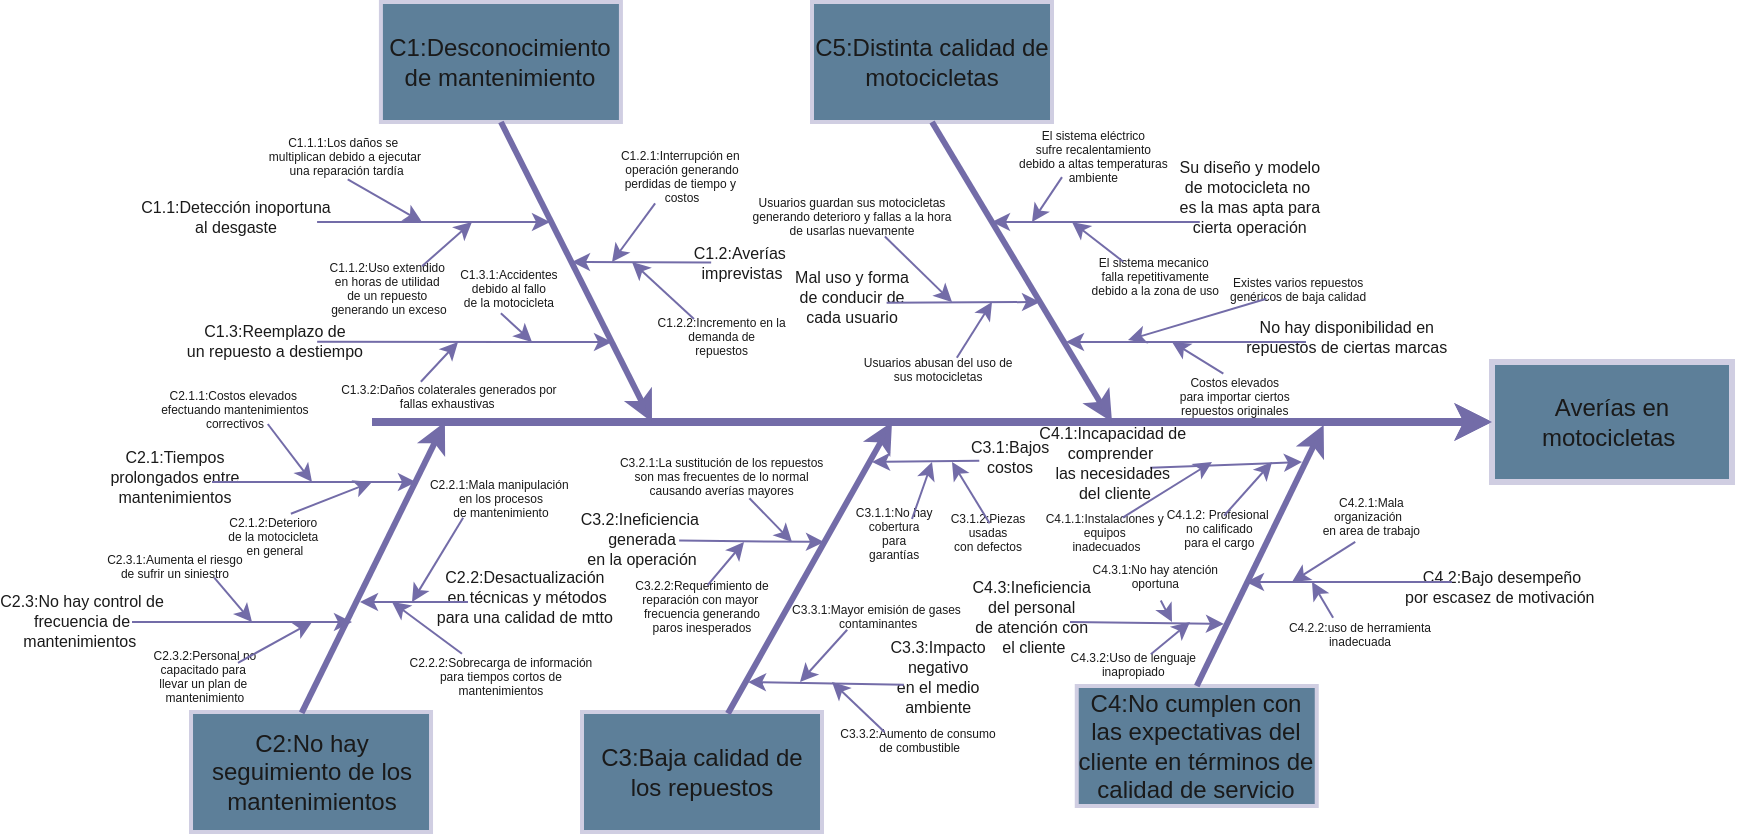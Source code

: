 <mxfile version="22.0.8" type="github" pages="2">
  <diagram name="Página-1" id="Km7TS0mzY9OoCIneV7e0">
    <mxGraphModel dx="819" dy="451" grid="1" gridSize="10" guides="1" tooltips="1" connect="1" arrows="1" fold="1" page="1" pageScale="1" pageWidth="1100" pageHeight="850" math="0" shadow="0">
      <root>
        <mxCell id="0" />
        <mxCell id="1" parent="0" />
        <mxCell id="U7ibFPoD31fuwft3YfZi-3" value="Averías en motocicletas " style="whiteSpace=wrap;strokeWidth=3;labelBackgroundColor=none;fillColor=#5D7F99;strokeColor=#D0CEE2;fontColor=#1A1A1A;" parent="1" vertex="1">
          <mxGeometry x="760" y="330" width="120" height="60" as="geometry" />
        </mxCell>
        <mxCell id="U7ibFPoD31fuwft3YfZi-4" value="" style="edgeStyle=none;strokeWidth=4;labelBackgroundColor=none;strokeColor=#736CA8;fontColor=default;" parent="1" target="U7ibFPoD31fuwft3YfZi-3" edge="1">
          <mxGeometry width="100" height="100" relative="1" as="geometry">
            <mxPoint x="200" y="360" as="sourcePoint" />
            <mxPoint x="320" y="310" as="targetPoint" />
          </mxGeometry>
        </mxCell>
        <mxCell id="U7ibFPoD31fuwft3YfZi-23" value="C2.1:Tiempos &#xa;prolongados entre&#xa;mantenimientos" style="text;spacingTop=-5;fontSize=8;align=center;verticalAlign=middle;points=[];labelBackgroundColor=none;fontColor=#1A1A1A;" parent="1" vertex="1">
          <mxGeometry x="86.458" y="380.0" width="30" height="20.0" as="geometry" />
        </mxCell>
        <mxCell id="U7ibFPoD31fuwft3YfZi-24" value="C2.3:No hay control de &#xa;frecuencia de &#xa;mantenimientos " style="text;spacingTop=-5;fontSize=8;align=center;verticalAlign=middle;points=[];labelBackgroundColor=none;fontColor=#1A1A1A;" parent="1" vertex="1">
          <mxGeometry x="40.008" y="452.0" width="30" height="20.0" as="geometry" />
        </mxCell>
        <mxCell id="U7ibFPoD31fuwft3YfZi-25" value="C1.1.2:Uso extendido &#xa;en horas de utilidad &#xa;de un repuesto &#xa;generando un exceso" style="text;spacingTop=-5;fontSize=6;align=center;verticalAlign=middle;points=[];labelBackgroundColor=none;fontColor=#1A1A1A;" parent="1" vertex="1">
          <mxGeometry x="193.438" y="285.98" width="30" height="20.0" as="geometry" />
        </mxCell>
        <mxCell id="U7ibFPoD31fuwft3YfZi-26" value="C1.3.1:Accidentes&#xa;debido al fallo &#xa;de la motocicleta" style="text;spacingTop=-5;fontSize=6;align=center;verticalAlign=middle;points=[];labelBackgroundColor=none;fontColor=#1A1A1A;" parent="1" vertex="1">
          <mxGeometry x="253.444" y="285.978" width="30" height="20.0" as="geometry" />
        </mxCell>
        <mxCell id="U7ibFPoD31fuwft3YfZi-27" value="C1.3.2:Daños colaterales generados por&#xa;fallas exhaustivas " style="text;spacingTop=-5;fontSize=6;align=center;verticalAlign=middle;points=[];labelBackgroundColor=none;fontColor=#1A1A1A;" parent="1" vertex="1">
          <mxGeometry x="223.444" y="339.998" width="30" height="20.0" as="geometry" />
        </mxCell>
        <mxCell id="U7ibFPoD31fuwft3YfZi-28" value="C2.1.1:Costos elevados &#xa;efectuando mantenimientos&#xa;correctivos" style="text;spacingTop=-5;fontSize=6;align=center;verticalAlign=middle;points=[];labelBackgroundColor=none;fontColor=#1A1A1A;" parent="1" vertex="1">
          <mxGeometry x="116.458" y="346.527" width="30" height="20.0" as="geometry" />
        </mxCell>
        <mxCell id="U7ibFPoD31fuwft3YfZi-29" value="C2.1.2:Deterioro &#xa;de la motocicleta &#xa;en general" style="text;spacingTop=-5;fontSize=6;align=center;verticalAlign=middle;points=[];labelBackgroundColor=none;fontColor=#1A1A1A;" parent="1" vertex="1">
          <mxGeometry x="136.458" y="409.867" width="30" height="20.0" as="geometry" />
        </mxCell>
        <mxCell id="U7ibFPoD31fuwft3YfZi-30" value="C2.3.2:Personal no &#xa;capacitado para &#xa;llevar un plan de &#xa;mantenimiento" style="text;spacingTop=-5;fontSize=6;align=center;verticalAlign=middle;points=[];labelBackgroundColor=none;fontColor=#1A1A1A;" parent="1" vertex="1">
          <mxGeometry x="101.464" y="480.002" width="30" height="20.0" as="geometry" />
        </mxCell>
        <mxCell id="U7ibFPoD31fuwft3YfZi-31" value="C2.3.1:Aumenta el riesgo&#xa;de sufrir un siniestro" style="text;spacingTop=-5;fontSize=6;align=center;verticalAlign=middle;points=[];labelBackgroundColor=none;fontColor=#1A1A1A;" parent="1" vertex="1">
          <mxGeometry x="86.454" y="425.002" width="30" height="20.0" as="geometry" />
        </mxCell>
        <mxCell id="U7ibFPoD31fuwft3YfZi-32" value="C2.2.2:Sobrecarga de información&#xa;para tiempos cortos de&#xa;mantenimientos" style="text;spacingTop=-5;fontSize=6;align=center;verticalAlign=middle;points=[];labelBackgroundColor=none;fontColor=#1A1A1A;" parent="1" vertex="1">
          <mxGeometry x="249.462" y="480.007" width="30" height="20.0" as="geometry" />
        </mxCell>
        <mxCell id="U7ibFPoD31fuwft3YfZi-33" value="C1.2:Averías &#xa;imprevistas" style="text;spacingTop=-5;fontSize=8;align=center;verticalAlign=middle;points=[];labelBackgroundColor=none;fontColor=#1A1A1A;" parent="1" vertex="1">
          <mxGeometry x="370.002" y="273.002" width="30" height="20.0" as="geometry" />
        </mxCell>
        <mxCell id="U7ibFPoD31fuwft3YfZi-34" value="C2.2:Desactualización&#xa; en técnicas y métodos&#xa;para una calidad de mtto" style="text;spacingTop=-5;fontSize=8;align=center;verticalAlign=middle;points=[];labelBackgroundColor=none;fontColor=#1A1A1A;" parent="1" vertex="1">
          <mxGeometry x="269.46" y="439.86" width="13.96" height="20" as="geometry" />
        </mxCell>
        <mxCell id="U7ibFPoD31fuwft3YfZi-58" value="Su diseño y modelo&#xa;de motocicleta no &#xa;es la mas apta para&#xa;cierta operación" style="text;spacingTop=-5;fontSize=8;align=center;verticalAlign=middle;points=[];labelBackgroundColor=none;fontColor=#1A1A1A;" parent="1" vertex="1">
          <mxGeometry x="623.89" y="240.0" width="30" height="20.0" as="geometry" />
        </mxCell>
        <mxCell id="U7ibFPoD31fuwft3YfZi-59" value="Mal uso y forma &#xa;de conducir de &#xa;cada usuario" style="text;spacingTop=-5;fontSize=8;align=center;verticalAlign=middle;points=[];labelBackgroundColor=none;fontColor=#1A1A1A;" parent="1" vertex="1">
          <mxGeometry x="425" y="290.0" width="30" height="20.0" as="geometry" />
        </mxCell>
        <mxCell id="U7ibFPoD31fuwft3YfZi-60" value="C3.2:Ineficiencia &#xa;generada&#xa;en la operación" style="text;spacingTop=-5;fontSize=8;align=center;verticalAlign=middle;points=[];labelBackgroundColor=none;fontColor=#1A1A1A;" parent="1" vertex="1">
          <mxGeometry x="320.0" y="411.0" width="30" height="20.0" as="geometry" />
        </mxCell>
        <mxCell id="U7ibFPoD31fuwft3YfZi-61" value="El sistema eléctrico&#xa;sufre recalentamiento&#xa;debido a altas temperaturas&#xa;ambiente" style="text;spacingTop=-5;fontSize=6;align=center;verticalAlign=middle;points=[];labelBackgroundColor=none;fontColor=#1A1A1A;" parent="1" vertex="1">
          <mxGeometry x="544.68" y="220" width="31.98" height="20" as="geometry" />
        </mxCell>
        <mxCell id="U7ibFPoD31fuwft3YfZi-62" value="El sistema mecanico &#xa;falla repetitivamente&#xa;debido a la zona de uso" style="text;spacingTop=-5;fontSize=6;align=center;verticalAlign=middle;points=[];labelBackgroundColor=none;fontColor=#1A1A1A;" parent="1" vertex="1">
          <mxGeometry x="576.66" y="280.0" width="30" height="20.0" as="geometry" />
        </mxCell>
        <mxCell id="U7ibFPoD31fuwft3YfZi-63" value="Usuarios abusan del uso de &#xa;sus motocicletas" style="text;spacingTop=-5;fontSize=6;align=center;verticalAlign=middle;points=[];labelBackgroundColor=none;fontColor=#1A1A1A;" parent="1" vertex="1">
          <mxGeometry x="468.066" y="326.528" width="30" height="20.0" as="geometry" />
        </mxCell>
        <mxCell id="U7ibFPoD31fuwft3YfZi-64" value="C3.2.2:Requerimiento de &#xa;reparación con mayor &#xa;frecuencia generando &#xa;paros inesperados" style="text;spacingTop=-5;fontSize=6;align=center;verticalAlign=middle;points=[];labelBackgroundColor=none;fontColor=#1A1A1A;" parent="1" vertex="1">
          <mxGeometry x="349.996" y="445.002" width="30" height="20.0" as="geometry" />
        </mxCell>
        <mxCell id="U7ibFPoD31fuwft3YfZi-65" value="C3.2.1:La sustitución de los repuestos &#xa;son mas frecuentes de lo normal &#xa;causando averías mayores" style="text;spacingTop=-5;fontSize=6;align=center;verticalAlign=middle;points=[];labelBackgroundColor=none;fontColor=#1A1A1A;" parent="1" vertex="1">
          <mxGeometry x="359.826" y="380.002" width="30" height="20.0" as="geometry" />
        </mxCell>
        <mxCell id="U7ibFPoD31fuwft3YfZi-66" value="Costos elevados&#xa;para importar ciertos&#xa;repuestos originales" style="text;spacingTop=-5;fontSize=6;align=center;verticalAlign=middle;points=[];labelBackgroundColor=none;fontColor=#1A1A1A;" parent="1" vertex="1">
          <mxGeometry x="616.368" y="339.999" width="30" height="20.0" as="geometry" />
        </mxCell>
        <mxCell id="U7ibFPoD31fuwft3YfZi-67" value="Existes varios repuestos&#xa;genéricos de baja calidad" style="text;spacingTop=-5;fontSize=6;align=center;verticalAlign=middle;points=[];labelBackgroundColor=none;fontColor=#1A1A1A;" parent="1" vertex="1">
          <mxGeometry x="646.37" y="287.09" width="33.37" height="18.89" as="geometry" />
        </mxCell>
        <mxCell id="U7ibFPoD31fuwft3YfZi-68" value="C3.1.1:No hay &#xa;cobertura&#xa;para&#xa;garantías" style="text;spacingTop=-5;fontSize=6;align=center;verticalAlign=middle;points=[];labelBackgroundColor=none;fontColor=#1A1A1A;" parent="1" vertex="1">
          <mxGeometry x="446.063" y="408.413" width="30" height="20.0" as="geometry" />
        </mxCell>
        <mxCell id="U7ibFPoD31fuwft3YfZi-69" value="C3.3.1:Mayor emisión de gases &#xa;contaminantes" style="text;spacingTop=-5;fontSize=6;align=center;verticalAlign=middle;points=[];labelBackgroundColor=none;fontColor=#1A1A1A;" parent="1" vertex="1">
          <mxGeometry x="438.063" y="449.997" width="30" height="20.0" as="geometry" />
        </mxCell>
        <mxCell id="U7ibFPoD31fuwft3YfZi-70" value="C3.3.2:Aumento de consumo&#xa; de combustible" style="text;spacingTop=-5;fontSize=6;align=center;verticalAlign=middle;points=[];labelBackgroundColor=none;fontColor=#1A1A1A;" parent="1" vertex="1">
          <mxGeometry x="457.983" y="511.997" width="30" height="20.0" as="geometry" />
        </mxCell>
        <mxCell id="U7ibFPoD31fuwft3YfZi-71" value="No hay disponibilidad en&#xa;repuestos de ciertas marcas" style="text;spacingTop=-5;fontSize=8;align=center;verticalAlign=middle;points=[];labelBackgroundColor=none;fontColor=#1A1A1A;" parent="1" vertex="1">
          <mxGeometry x="672.373" y="310.002" width="30" height="20.0" as="geometry" />
        </mxCell>
        <mxCell id="U7ibFPoD31fuwft3YfZi-72" value="C3.3:Impacto &#xa;negativo&#xa;en el medio &#xa;ambiente" style="text;spacingTop=-5;fontSize=8;align=center;verticalAlign=middle;points=[];labelBackgroundColor=none;fontColor=#1A1A1A;" parent="1" vertex="1">
          <mxGeometry x="468.063" y="480.002" width="30" height="20.0" as="geometry" />
        </mxCell>
        <mxCell id="U7ibFPoD31fuwft3YfZi-73" value="C3.1:Bajos &#xa;costos" style="text;spacingTop=-5;fontSize=8;align=center;verticalAlign=middle;points=[];labelBackgroundColor=none;fontColor=#1A1A1A;" parent="1" vertex="1">
          <mxGeometry x="504.003" y="369.862" width="30" height="20.0" as="geometry" />
        </mxCell>
        <mxCell id="U7ibFPoD31fuwft3YfZi-82" value="C4.3:Ineficiencia &#xa;del personal &#xa;de atención con&#xa; el cliente" style="text;spacingTop=-5;fontSize=8;align=center;verticalAlign=middle;points=[];labelBackgroundColor=none;fontColor=#1A1A1A;" parent="1" vertex="1">
          <mxGeometry x="514.833" y="449.998" width="30" height="20.0" as="geometry" />
        </mxCell>
        <mxCell id="U7ibFPoD31fuwft3YfZi-83" value="C4.1.1:Instalaciones y &#xa;equipos&#xa; inadecuados" style="text;spacingTop=-5;fontSize=6;align=center;verticalAlign=middle;points=[];labelBackgroundColor=none;fontColor=#1A1A1A;" parent="1" vertex="1">
          <mxGeometry x="551.373" y="408.004" width="30" height="20.0" as="geometry" />
        </mxCell>
        <mxCell id="U7ibFPoD31fuwft3YfZi-84" value="C4.1.2: Profesional &#xa;no calificado&#xa;para el cargo" style="text;spacingTop=-5;fontSize=6;align=center;verticalAlign=middle;points=[];labelBackgroundColor=none;fontColor=#1A1A1A;" parent="1" vertex="1">
          <mxGeometry x="608.663" y="405.954" width="30" height="20.0" as="geometry" />
        </mxCell>
        <mxCell id="U7ibFPoD31fuwft3YfZi-85" value="C4.3.2:Uso de lenguaje &#xa;inapropiado" style="text;spacingTop=-5;fontSize=6;align=center;verticalAlign=middle;points=[];labelBackgroundColor=none;fontColor=#1A1A1A;" parent="1" vertex="1">
          <mxGeometry x="565.659" y="474.0" width="30" height="20.0" as="geometry" />
        </mxCell>
        <mxCell id="U7ibFPoD31fuwft3YfZi-86" value="C4.2.2:uso de herramienta &#xa;inadecuada" style="text;spacingTop=-5;fontSize=6;align=center;verticalAlign=middle;points=[];labelBackgroundColor=none;fontColor=#1A1A1A;" parent="1" vertex="1">
          <mxGeometry x="678.997" y="458.861" width="30" height="20.0" as="geometry" />
        </mxCell>
        <mxCell id="U7ibFPoD31fuwft3YfZi-87" value="C4.2.1:Mala &#xa;organización  &#xa;en area de trabajo" style="text;spacingTop=-5;fontSize=6;align=center;verticalAlign=middle;points=[];labelBackgroundColor=none;fontColor=#1A1A1A;" parent="1" vertex="1">
          <mxGeometry x="684.667" y="400.001" width="30" height="20.0" as="geometry" />
        </mxCell>
        <mxCell id="U7ibFPoD31fuwft3YfZi-88" value="C1:Desconocimiento de mantenimiento" style="whiteSpace=wrap;strokeWidth=2;labelBackgroundColor=none;fillColor=#5D7F99;strokeColor=#D0CEE2;fontColor=#1A1A1A;" parent="1" vertex="1">
          <mxGeometry x="204.458" y="150" width="120" height="60" as="geometry" />
        </mxCell>
        <mxCell id="U7ibFPoD31fuwft3YfZi-89" value="C2:No hay seguimiento de los mantenimientos" style="whiteSpace=wrap;strokeWidth=2;labelBackgroundColor=none;fillColor=#5D7F99;strokeColor=#D0CEE2;fontColor=#1A1A1A;" parent="1" vertex="1">
          <mxGeometry x="109.508" y="505" width="120" height="60" as="geometry" />
        </mxCell>
        <mxCell id="U7ibFPoD31fuwft3YfZi-90" value="Averías en motocicletas " style="whiteSpace=wrap;strokeWidth=3;labelBackgroundColor=none;fillColor=#5D7F99;strokeColor=#D0CEE2;fontColor=#1A1A1A;" parent="1" vertex="1">
          <mxGeometry x="760" y="330" width="120" height="60" as="geometry" />
        </mxCell>
        <mxCell id="U7ibFPoD31fuwft3YfZi-91" value="" style="edgeStyle=none;strokeWidth=4;labelBackgroundColor=none;strokeColor=#736CA8;fontColor=default;" parent="1" target="U7ibFPoD31fuwft3YfZi-90" edge="1">
          <mxGeometry width="100" height="100" relative="1" as="geometry">
            <mxPoint x="200" y="360" as="sourcePoint" />
            <mxPoint x="320" y="310" as="targetPoint" />
          </mxGeometry>
        </mxCell>
        <mxCell id="U7ibFPoD31fuwft3YfZi-92" value="" style="edgeStyle=none;exitX=0.5;exitY=1;strokeWidth=3;labelBackgroundColor=none;strokeColor=#736CA8;fontColor=default;" parent="1" source="U7ibFPoD31fuwft3YfZi-88" edge="1">
          <mxGeometry width="100" height="100" relative="1" as="geometry">
            <mxPoint x="176.458" y="270" as="sourcePoint" />
            <mxPoint x="340" y="360" as="targetPoint" />
          </mxGeometry>
        </mxCell>
        <mxCell id="U7ibFPoD31fuwft3YfZi-93" value="" style="edgeStyle=none;exitX=0.461;exitY=0.007;strokeWidth=3;labelBackgroundColor=none;strokeColor=#736CA8;fontColor=default;exitDx=0;exitDy=0;exitPerimeter=0;" parent="1" edge="1" source="U7ibFPoD31fuwft3YfZi-89">
          <mxGeometry width="100" height="100" relative="1" as="geometry">
            <mxPoint x="176.458" y="480" as="sourcePoint" />
            <mxPoint x="236.458" y="360" as="targetPoint" />
          </mxGeometry>
        </mxCell>
        <mxCell id="U7ibFPoD31fuwft3YfZi-111" value="C1.1:Detección inoportuna&#xa; al desgaste " style="text;spacingTop=-5;fontSize=8;align=center;verticalAlign=middle;points=[];labelBackgroundColor=none;fontColor=#1A1A1A;" parent="1" vertex="1">
          <mxGeometry x="79.51" y="250.0" width="105" height="20" as="geometry" />
        </mxCell>
        <mxCell id="U7ibFPoD31fuwft3YfZi-112" value="C1.1.1:Los daños se &#xa;multiplican debido a ejecutar&#xa; una reparación tardía" style="text;spacingTop=-5;fontSize=6;align=center;verticalAlign=middle;points=[];labelBackgroundColor=none;fontColor=#1A1A1A;" parent="1" vertex="1">
          <mxGeometry x="171.458" y="220.0" width="30" height="20.0" as="geometry" />
        </mxCell>
        <mxCell id="U7ibFPoD31fuwft3YfZi-113" value="C5:Distinta calidad de motocicletas" style="whiteSpace=wrap;strokeWidth=2;labelBackgroundColor=none;fillColor=#5D7F99;strokeColor=#D0CEE2;fontColor=#1A1A1A;" parent="1" vertex="1">
          <mxGeometry x="420" y="150.0" width="120" height="60" as="geometry" />
        </mxCell>
        <mxCell id="U7ibFPoD31fuwft3YfZi-114" value="C3:Baja calidad de los repuestos" style="whiteSpace=wrap;strokeWidth=2;labelBackgroundColor=none;fillColor=#5D7F99;strokeColor=#D0CEE2;fontColor=#1A1A1A;" parent="1" vertex="1">
          <mxGeometry x="305" y="505" width="120" height="60" as="geometry" />
        </mxCell>
        <mxCell id="U7ibFPoD31fuwft3YfZi-115" value="" style="edgeStyle=none;exitX=0.5;exitY=1;strokeWidth=3;labelBackgroundColor=none;strokeColor=#736CA8;fontColor=default;" parent="1" source="U7ibFPoD31fuwft3YfZi-113" edge="1">
          <mxGeometry width="100" height="100" relative="1" as="geometry">
            <mxPoint x="400" y="270.0" as="sourcePoint" />
            <mxPoint x="570" y="360" as="targetPoint" />
          </mxGeometry>
        </mxCell>
        <mxCell id="U7ibFPoD31fuwft3YfZi-116" value="" style="edgeStyle=none;exitX=0.608;exitY=0.012;strokeWidth=3;labelBackgroundColor=none;strokeColor=#736CA8;fontColor=default;exitDx=0;exitDy=0;exitPerimeter=0;" parent="1" edge="1" source="U7ibFPoD31fuwft3YfZi-114">
          <mxGeometry width="100" height="100" relative="1" as="geometry">
            <mxPoint x="400.0" y="480.0" as="sourcePoint" />
            <mxPoint x="460" y="360.0" as="targetPoint" />
          </mxGeometry>
        </mxCell>
        <mxCell id="U7ibFPoD31fuwft3YfZi-130" value="" style="edgeStyle=none;endArrow=none;labelBackgroundColor=none;strokeColor=#736CA8;fontColor=default;" parent="1" edge="1">
          <mxGeometry width="100" height="100" relative="1" as="geometry">
            <mxPoint x="459.583" y="400.048" as="sourcePoint" />
            <mxPoint x="460" y="400.0" as="targetPoint" />
          </mxGeometry>
        </mxCell>
        <mxCell id="U7ibFPoD31fuwft3YfZi-134" value="Usuarios guardan sus motocicletas&#xa;generando deterioro y fallas a la hora&#xa; de usarlas nuevamente " style="text;spacingTop=-5;fontSize=6;align=center;verticalAlign=middle;points=[];labelBackgroundColor=none;fontColor=#1A1A1A;" parent="1" vertex="1">
          <mxGeometry x="424.996" y="249.998" width="30" height="20.0" as="geometry" />
        </mxCell>
        <mxCell id="U7ibFPoD31fuwft3YfZi-135" value="C3.1.2:Piezas &#xa;usadas&#xa;con defectos" style="text;spacingTop=-5;fontSize=6;align=center;verticalAlign=middle;points=[];labelBackgroundColor=none;fontColor=#1A1A1A;" parent="1" vertex="1">
          <mxGeometry x="493" y="408" width="30" height="20.01" as="geometry" />
        </mxCell>
        <mxCell id="U7ibFPoD31fuwft3YfZi-136" value="C4:No cumplen con las expectativas del cliente en términos de calidad de servicio" style="whiteSpace=wrap;strokeWidth=2;labelBackgroundColor=none;fillColor=#5D7F99;strokeColor=#D0CEE2;fontColor=#1A1A1A;" parent="1" vertex="1">
          <mxGeometry x="552.373" y="491.998" width="120" height="60" as="geometry" />
        </mxCell>
        <mxCell id="U7ibFPoD31fuwft3YfZi-137" value="" style="edgeStyle=none;exitX=0.5;exitY=0;strokeWidth=3;labelBackgroundColor=none;strokeColor=#736CA8;fontColor=default;exitDx=0;exitDy=0;" parent="1" edge="1" source="U7ibFPoD31fuwft3YfZi-136">
          <mxGeometry width="100" height="100" relative="1" as="geometry">
            <mxPoint x="615.833" y="481.528" as="sourcePoint" />
            <mxPoint x="675.833" y="361.528" as="targetPoint" />
          </mxGeometry>
        </mxCell>
        <mxCell id="U7ibFPoD31fuwft3YfZi-142" value="C1.3:Reemplazo de &#xa;un repuesto a destiempo" style="text;spacingTop=-5;fontSize=8;align=center;verticalAlign=middle;points=[];labelBackgroundColor=none;fontColor=#1A1A1A;" parent="1" vertex="1">
          <mxGeometry x="131.46" y="312" width="40" height="20" as="geometry" />
        </mxCell>
        <mxCell id="U7ibFPoD31fuwft3YfZi-144" value="C4.3.1:No hay atención &#xa;oportuna" style="text;spacingTop=-5;fontSize=6;align=center;verticalAlign=middle;points=[];labelBackgroundColor=none;fontColor=#1A1A1A;" parent="1" vertex="1">
          <mxGeometry x="576.659" y="429.86" width="30" height="20.0" as="geometry" />
        </mxCell>
        <mxCell id="U7ibFPoD31fuwft3YfZi-145" value="C4.2:Bajo desempeño&#xa;por escasez de motivación &#xa;" style="text;spacingTop=-5;fontSize=8;align=center;verticalAlign=middle;points=[];labelBackgroundColor=none;fontColor=#1A1A1A;" parent="1" vertex="1">
          <mxGeometry x="750" y="439.86" width="30" height="20.14" as="geometry" />
        </mxCell>
        <mxCell id="U7ibFPoD31fuwft3YfZi-149" value="C2.2.1:Mala manipulación &#xa;en los procesos&#xa;de mantenimiento" style="text;spacingTop=-5;fontSize=6;align=center;verticalAlign=middle;points=[];labelBackgroundColor=none;fontColor=#1A1A1A;" parent="1" vertex="1">
          <mxGeometry x="249.462" y="390.997" width="30" height="20.0" as="geometry" />
        </mxCell>
        <mxCell id="U7ibFPoD31fuwft3YfZi-152" value="C1.2.1:Interrupción en &#xa;operación generando &#xa;perdidas de tiempo y &#xa;costos" style="text;spacingTop=-5;fontSize=6;align=center;verticalAlign=middle;points=[];labelBackgroundColor=none;fontColor=#1A1A1A;" parent="1" vertex="1">
          <mxGeometry x="339.998" y="230" width="30" height="20.0" as="geometry" />
        </mxCell>
        <mxCell id="U7ibFPoD31fuwft3YfZi-153" value="C1.2.2:Incremento en la&#xa;demanda de&#xa;repuestos" style="text;spacingTop=-5;fontSize=6;align=center;verticalAlign=middle;points=[];labelBackgroundColor=none;fontColor=#1A1A1A;" parent="1" vertex="1">
          <mxGeometry x="359.828" y="310" width="30" height="20.0" as="geometry" />
        </mxCell>
        <mxCell id="InhwRtr-Dw7gMui_zqvM-3" value="" style="endArrow=classic;html=1;rounded=0;exitX=1.139;exitY=0.5;exitDx=0;exitDy=0;exitPerimeter=0;labelBackgroundColor=none;strokeColor=#736CA8;fontColor=default;" parent="1" source="U7ibFPoD31fuwft3YfZi-82" edge="1">
          <mxGeometry width="50" height="50" relative="1" as="geometry">
            <mxPoint x="570" y="460" as="sourcePoint" />
            <mxPoint x="626" y="461" as="targetPoint" />
          </mxGeometry>
        </mxCell>
        <mxCell id="InhwRtr-Dw7gMui_zqvM-4" value="" style="endArrow=classic;html=1;rounded=0;exitX=0.591;exitY=0.971;exitDx=0;exitDy=0;exitPerimeter=0;labelBackgroundColor=none;strokeColor=#736CA8;fontColor=default;" parent="1" source="U7ibFPoD31fuwft3YfZi-144" edge="1">
          <mxGeometry width="50" height="50" relative="1" as="geometry">
            <mxPoint x="610" y="480" as="sourcePoint" />
            <mxPoint x="600" y="460" as="targetPoint" />
          </mxGeometry>
        </mxCell>
        <mxCell id="InhwRtr-Dw7gMui_zqvM-5" value="" style="endArrow=classic;html=1;rounded=0;exitX=0.792;exitY=0.107;exitDx=0;exitDy=0;exitPerimeter=0;labelBackgroundColor=none;strokeColor=#736CA8;fontColor=default;" parent="1" source="U7ibFPoD31fuwft3YfZi-85" edge="1">
          <mxGeometry width="50" height="50" relative="1" as="geometry">
            <mxPoint x="610" y="480" as="sourcePoint" />
            <mxPoint x="609" y="460" as="targetPoint" />
          </mxGeometry>
        </mxCell>
        <mxCell id="InhwRtr-Dw7gMui_zqvM-11" value="" style="endArrow=classic;html=1;rounded=0;exitX=-0.333;exitY=0.007;exitDx=0;exitDy=0;exitPerimeter=0;labelBackgroundColor=none;strokeColor=#736CA8;fontColor=default;" parent="1" source="U7ibFPoD31fuwft3YfZi-145" edge="1">
          <mxGeometry width="50" height="50" relative="1" as="geometry">
            <mxPoint x="730" y="440" as="sourcePoint" />
            <mxPoint x="637" y="440" as="targetPoint" />
          </mxGeometry>
        </mxCell>
        <mxCell id="InhwRtr-Dw7gMui_zqvM-12" value="" style="endArrow=classic;html=1;rounded=0;exitX=0.052;exitY=-0.05;exitDx=0;exitDy=0;exitPerimeter=0;labelBackgroundColor=none;strokeColor=#736CA8;fontColor=default;" parent="1" source="U7ibFPoD31fuwft3YfZi-86" edge="1">
          <mxGeometry width="50" height="50" relative="1" as="geometry">
            <mxPoint x="650" y="490" as="sourcePoint" />
            <mxPoint x="670" y="440" as="targetPoint" />
          </mxGeometry>
        </mxCell>
        <mxCell id="InhwRtr-Dw7gMui_zqvM-13" value="" style="endArrow=classic;html=1;rounded=0;exitX=0.232;exitY=0.995;exitDx=0;exitDy=0;exitPerimeter=0;labelBackgroundColor=none;strokeColor=#736CA8;fontColor=default;" parent="1" source="U7ibFPoD31fuwft3YfZi-87" edge="1">
          <mxGeometry width="50" height="50" relative="1" as="geometry">
            <mxPoint x="610" y="480" as="sourcePoint" />
            <mxPoint x="660" y="440" as="targetPoint" />
          </mxGeometry>
        </mxCell>
        <mxCell id="InhwRtr-Dw7gMui_zqvM-14" value="" style="endArrow=classic;html=1;rounded=0;exitX=0.58;exitY=0.043;exitDx=0;exitDy=0;exitPerimeter=0;labelBackgroundColor=none;strokeColor=#736CA8;fontColor=default;" parent="1" source="U7ibFPoD31fuwft3YfZi-84" edge="1">
          <mxGeometry width="50" height="50" relative="1" as="geometry">
            <mxPoint x="600" y="430" as="sourcePoint" />
            <mxPoint x="650" y="380" as="targetPoint" />
          </mxGeometry>
        </mxCell>
        <mxCell id="InhwRtr-Dw7gMui_zqvM-15" value="" style="endArrow=classic;html=1;rounded=0;exitX=0.8;exitY=-0.012;exitDx=0;exitDy=0;exitPerimeter=0;labelBackgroundColor=none;strokeColor=#736CA8;fontColor=default;" parent="1" source="U7ibFPoD31fuwft3YfZi-83" edge="1">
          <mxGeometry width="50" height="50" relative="1" as="geometry">
            <mxPoint x="600" y="400" as="sourcePoint" />
            <mxPoint x="620" y="380" as="targetPoint" />
          </mxGeometry>
        </mxCell>
        <mxCell id="InhwRtr-Dw7gMui_zqvM-16" value="" style="endArrow=classic;html=1;rounded=0;exitX=1.123;exitY=0.496;exitDx=0;exitDy=0;exitPerimeter=0;labelBackgroundColor=none;strokeColor=#736CA8;fontColor=default;" parent="1" source="z0-d3LL3kuyv32Uw-McS-4" edge="1">
          <mxGeometry width="50" height="50" relative="1" as="geometry">
            <mxPoint x="590" y="380" as="sourcePoint" />
            <mxPoint x="665" y="380" as="targetPoint" />
          </mxGeometry>
        </mxCell>
        <mxCell id="z0-d3LL3kuyv32Uw-McS-1" value="" style="endArrow=classic;html=1;rounded=0;exitX=1.119;exitY=0.414;exitDx=0;exitDy=0;exitPerimeter=0;labelBackgroundColor=none;strokeColor=#736CA8;fontColor=default;" parent="1" source="U7ibFPoD31fuwft3YfZi-60" edge="1">
          <mxGeometry width="50" height="50" relative="1" as="geometry">
            <mxPoint x="346" y="420" as="sourcePoint" />
            <mxPoint x="426" y="420" as="targetPoint" />
          </mxGeometry>
        </mxCell>
        <mxCell id="z0-d3LL3kuyv32Uw-McS-2" value="" style="endArrow=classic;html=1;rounded=0;exitX=0.963;exitY=0.905;exitDx=0;exitDy=0;exitPerimeter=0;labelBackgroundColor=none;strokeColor=#736CA8;fontColor=default;" parent="1" source="U7ibFPoD31fuwft3YfZi-65" edge="1">
          <mxGeometry width="50" height="50" relative="1" as="geometry">
            <mxPoint x="410" y="410" as="sourcePoint" />
            <mxPoint x="410" y="420" as="targetPoint" />
          </mxGeometry>
        </mxCell>
        <mxCell id="z0-d3LL3kuyv32Uw-McS-3" value="" style="endArrow=classic;html=1;rounded=0;exitX=0.595;exitY=-0.172;exitDx=0;exitDy=0;exitPerimeter=0;labelBackgroundColor=none;strokeColor=#736CA8;fontColor=default;" parent="1" source="U7ibFPoD31fuwft3YfZi-64" edge="1">
          <mxGeometry width="50" height="50" relative="1" as="geometry">
            <mxPoint x="366.986" y="441.482" as="sourcePoint" />
            <mxPoint x="386" y="420" as="targetPoint" />
          </mxGeometry>
        </mxCell>
        <mxCell id="z0-d3LL3kuyv32Uw-McS-4" value="C4.1:Incapacidad de &#xa;comprender &#xa;las necesidades&#xa; del cliente" style="text;spacingTop=-5;fontSize=8;align=center;verticalAlign=middle;points=[];labelBackgroundColor=none;fontColor=#1A1A1A;" parent="1" vertex="1">
          <mxGeometry x="555.373" y="373.004" width="30" height="20.0" as="geometry" />
        </mxCell>
        <mxCell id="z0-d3LL3kuyv32Uw-McS-5" value="" style="endArrow=classic;html=1;rounded=0;exitX=-0.005;exitY=0.571;exitDx=0;exitDy=0;exitPerimeter=0;labelBackgroundColor=none;strokeColor=#736CA8;fontColor=default;" parent="1" edge="1">
          <mxGeometry width="50" height="50" relative="1" as="geometry">
            <mxPoint x="465.913" y="491.422" as="sourcePoint" />
            <mxPoint x="388" y="490" as="targetPoint" />
          </mxGeometry>
        </mxCell>
        <mxCell id="z0-d3LL3kuyv32Uw-McS-6" value="" style="endArrow=classic;html=1;rounded=0;exitX=-0.057;exitY=0.15;exitDx=0;exitDy=0;exitPerimeter=0;labelBackgroundColor=none;strokeColor=#736CA8;fontColor=default;" parent="1" source="U7ibFPoD31fuwft3YfZi-70" edge="1">
          <mxGeometry width="50" height="50" relative="1" as="geometry">
            <mxPoint x="467.523" y="527.997" as="sourcePoint" />
            <mxPoint x="430" y="490" as="targetPoint" />
          </mxGeometry>
        </mxCell>
        <mxCell id="z0-d3LL3kuyv32Uw-McS-7" value="" style="endArrow=classic;html=1;rounded=0;exitX=-0.016;exitY=0.693;exitDx=0;exitDy=0;exitPerimeter=0;labelBackgroundColor=none;strokeColor=#736CA8;fontColor=default;" parent="1" source="U7ibFPoD31fuwft3YfZi-69" edge="1">
          <mxGeometry width="50" height="50" relative="1" as="geometry">
            <mxPoint x="434.013" y="463.997" as="sourcePoint" />
            <mxPoint x="414" y="490" as="targetPoint" />
          </mxGeometry>
        </mxCell>
        <mxCell id="z0-d3LL3kuyv32Uw-McS-8" value="" style="endArrow=classic;html=1;rounded=0;exitX=-0.012;exitY=0.475;exitDx=0;exitDy=0;exitPerimeter=0;labelBackgroundColor=none;strokeColor=#736CA8;fontColor=default;" parent="1" source="U7ibFPoD31fuwft3YfZi-73" edge="1">
          <mxGeometry width="50" height="50" relative="1" as="geometry">
            <mxPoint x="400" y="430" as="sourcePoint" />
            <mxPoint x="450" y="380" as="targetPoint" />
          </mxGeometry>
        </mxCell>
        <mxCell id="z0-d3LL3kuyv32Uw-McS-9" value="" style="endArrow=classic;html=1;rounded=0;exitX=0.798;exitY=0.004;exitDx=0;exitDy=0;exitPerimeter=0;labelBackgroundColor=none;strokeColor=#736CA8;fontColor=default;" parent="1" source="U7ibFPoD31fuwft3YfZi-68" edge="1">
          <mxGeometry width="50" height="50" relative="1" as="geometry">
            <mxPoint x="430" y="430" as="sourcePoint" />
            <mxPoint x="480" y="380" as="targetPoint" />
          </mxGeometry>
        </mxCell>
        <mxCell id="z0-d3LL3kuyv32Uw-McS-10" value="" style="endArrow=classic;html=1;rounded=0;exitX=0.527;exitY=0.132;exitDx=0;exitDy=0;exitPerimeter=0;labelBackgroundColor=none;strokeColor=#736CA8;fontColor=default;" parent="1" source="U7ibFPoD31fuwft3YfZi-135" edge="1">
          <mxGeometry width="50" height="50" relative="1" as="geometry">
            <mxPoint x="450" y="430" as="sourcePoint" />
            <mxPoint x="490" y="380" as="targetPoint" />
          </mxGeometry>
        </mxCell>
        <mxCell id="LKPUPwpMn5XzVCk3hOMj-2" value="" style="endArrow=classic;html=1;rounded=0;exitX=-0.333;exitY=1;exitDx=0;exitDy=0;exitPerimeter=0;labelBackgroundColor=none;strokeColor=#736CA8;fontColor=default;" edge="1" parent="1" source="U7ibFPoD31fuwft3YfZi-58">
          <mxGeometry width="50" height="50" relative="1" as="geometry">
            <mxPoint x="430" y="360" as="sourcePoint" />
            <mxPoint x="510" y="260" as="targetPoint" />
          </mxGeometry>
        </mxCell>
        <mxCell id="LKPUPwpMn5XzVCk3hOMj-3" value="" style="endArrow=classic;html=1;rounded=0;exitX=-0.033;exitY=-0.007;exitDx=0;exitDy=0;exitPerimeter=0;labelBackgroundColor=none;strokeColor=#736CA8;fontColor=default;" edge="1" parent="1" source="U7ibFPoD31fuwft3YfZi-62">
          <mxGeometry width="50" height="50" relative="1" as="geometry">
            <mxPoint x="430" y="360" as="sourcePoint" />
            <mxPoint x="550" y="260" as="targetPoint" />
          </mxGeometry>
        </mxCell>
        <mxCell id="LKPUPwpMn5XzVCk3hOMj-4" value="" style="endArrow=classic;html=1;rounded=0;exitX=0.01;exitY=0.879;exitDx=0;exitDy=0;exitPerimeter=0;labelBackgroundColor=none;strokeColor=#736CA8;fontColor=default;" edge="1" parent="1" source="U7ibFPoD31fuwft3YfZi-61">
          <mxGeometry width="50" height="50" relative="1" as="geometry">
            <mxPoint x="430" y="360" as="sourcePoint" />
            <mxPoint x="530" y="260" as="targetPoint" />
          </mxGeometry>
        </mxCell>
        <mxCell id="LKPUPwpMn5XzVCk3hOMj-5" value="" style="endArrow=classic;html=1;rounded=0;exitX=-0.079;exitY=0.5;exitDx=0;exitDy=0;exitPerimeter=0;labelBackgroundColor=none;strokeColor=#736CA8;fontColor=default;" edge="1" parent="1">
          <mxGeometry width="50" height="50" relative="1" as="geometry">
            <mxPoint x="667.003" y="320.002" as="sourcePoint" />
            <mxPoint x="547" y="320" as="targetPoint" />
          </mxGeometry>
        </mxCell>
        <mxCell id="LKPUPwpMn5XzVCk3hOMj-6" value="" style="endArrow=classic;html=1;rounded=0;exitX=0.31;exitY=-0.207;exitDx=0;exitDy=0;exitPerimeter=0;labelBackgroundColor=none;strokeColor=#736CA8;fontColor=default;" edge="1" parent="1" source="U7ibFPoD31fuwft3YfZi-66">
          <mxGeometry width="50" height="50" relative="1" as="geometry">
            <mxPoint x="620" y="330" as="sourcePoint" />
            <mxPoint x="600" y="320" as="targetPoint" />
          </mxGeometry>
        </mxCell>
        <mxCell id="LKPUPwpMn5XzVCk3hOMj-7" value="" style="endArrow=classic;html=1;rounded=0;exitX=0.025;exitY=0.597;exitDx=0;exitDy=0;exitPerimeter=0;labelBackgroundColor=none;strokeColor=#736CA8;fontColor=default;" edge="1" parent="1" source="U7ibFPoD31fuwft3YfZi-67">
          <mxGeometry width="50" height="50" relative="1" as="geometry">
            <mxPoint x="659.854" y="298.866" as="sourcePoint" />
            <mxPoint x="578" y="319" as="targetPoint" />
          </mxGeometry>
        </mxCell>
        <mxCell id="LKPUPwpMn5XzVCk3hOMj-8" value="" style="endArrow=classic;html=1;rounded=0;exitX=1.077;exitY=0.521;exitDx=0;exitDy=0;exitPerimeter=0;labelBackgroundColor=none;strokeColor=#736CA8;fontColor=default;" edge="1" parent="1" source="U7ibFPoD31fuwft3YfZi-59">
          <mxGeometry width="50" height="50" relative="1" as="geometry">
            <mxPoint x="466.7" y="306.15" as="sourcePoint" />
            <mxPoint x="534" y="300" as="targetPoint" />
          </mxGeometry>
        </mxCell>
        <mxCell id="LKPUPwpMn5XzVCk3hOMj-9" value="" style="endArrow=classic;html=1;rounded=0;exitX=0.812;exitY=0.066;exitDx=0;exitDy=0;exitPerimeter=0;labelBackgroundColor=none;strokeColor=#736CA8;fontColor=default;" edge="1" parent="1" source="U7ibFPoD31fuwft3YfZi-63">
          <mxGeometry width="50" height="50" relative="1" as="geometry">
            <mxPoint x="430" y="360" as="sourcePoint" />
            <mxPoint x="510" y="300" as="targetPoint" />
          </mxGeometry>
        </mxCell>
        <mxCell id="LKPUPwpMn5XzVCk3hOMj-10" value="" style="endArrow=classic;html=1;rounded=0;exitX=1.048;exitY=0.864;exitDx=0;exitDy=0;exitPerimeter=0;labelBackgroundColor=none;strokeColor=#736CA8;fontColor=default;" edge="1" parent="1" source="U7ibFPoD31fuwft3YfZi-134">
          <mxGeometry width="50" height="50" relative="1" as="geometry">
            <mxPoint x="430" y="360" as="sourcePoint" />
            <mxPoint x="490" y="300" as="targetPoint" />
          </mxGeometry>
        </mxCell>
        <mxCell id="LKPUPwpMn5XzVCk3hOMj-11" value="" style="endArrow=classic;html=1;rounded=0;exitX=0.886;exitY=0.5;exitDx=0;exitDy=0;exitPerimeter=0;labelBackgroundColor=none;strokeColor=#736CA8;fontColor=default;" edge="1" parent="1" source="U7ibFPoD31fuwft3YfZi-111">
          <mxGeometry width="50" height="50" relative="1" as="geometry">
            <mxPoint x="190" y="260" as="sourcePoint" />
            <mxPoint x="289" y="260" as="targetPoint" />
          </mxGeometry>
        </mxCell>
        <mxCell id="LKPUPwpMn5XzVCk3hOMj-12" value="" style="endArrow=classic;html=1;rounded=0;exitX=0.547;exitY=0.936;exitDx=0;exitDy=0;exitPerimeter=0;labelBackgroundColor=none;strokeColor=#736CA8;fontColor=default;" edge="1" parent="1" source="U7ibFPoD31fuwft3YfZi-112">
          <mxGeometry width="50" height="50" relative="1" as="geometry">
            <mxPoint x="194.008" y="237.58" as="sourcePoint" />
            <mxPoint x="225" y="260" as="targetPoint" />
          </mxGeometry>
        </mxCell>
        <mxCell id="LKPUPwpMn5XzVCk3hOMj-13" value="" style="endArrow=classic;html=1;rounded=0;exitX=1.052;exitY=-0.192;exitDx=0;exitDy=0;exitPerimeter=0;labelBackgroundColor=none;strokeColor=#736CA8;fontColor=default;" edge="1" parent="1" source="U7ibFPoD31fuwft3YfZi-25">
          <mxGeometry width="50" height="50" relative="1" as="geometry">
            <mxPoint x="190" y="360" as="sourcePoint" />
            <mxPoint x="250" y="260" as="targetPoint" />
          </mxGeometry>
        </mxCell>
        <mxCell id="LKPUPwpMn5XzVCk3hOMj-14" value="" style="endArrow=classic;html=1;rounded=0;exitX=1.028;exitY=0.393;exitDx=0;exitDy=0;exitPerimeter=0;labelBackgroundColor=none;strokeColor=#736CA8;fontColor=default;" edge="1" parent="1" source="U7ibFPoD31fuwft3YfZi-142">
          <mxGeometry width="50" height="50" relative="1" as="geometry">
            <mxPoint x="190" y="360" as="sourcePoint" />
            <mxPoint x="320" y="320" as="targetPoint" />
          </mxGeometry>
        </mxCell>
        <mxCell id="LKPUPwpMn5XzVCk3hOMj-17" value="" style="endArrow=classic;html=1;rounded=0;exitX=0.366;exitY=0.98;exitDx=0;exitDy=0;exitPerimeter=0;labelBackgroundColor=none;strokeColor=#736CA8;fontColor=default;" edge="1" parent="1" source="U7ibFPoD31fuwft3YfZi-26">
          <mxGeometry width="50" height="50" relative="1" as="geometry">
            <mxPoint x="190" y="360" as="sourcePoint" />
            <mxPoint x="280" y="320" as="targetPoint" />
          </mxGeometry>
        </mxCell>
        <mxCell id="LKPUPwpMn5XzVCk3hOMj-18" value="" style="endArrow=classic;html=1;rounded=0;exitX=0.033;exitY=-0.007;exitDx=0;exitDy=0;exitPerimeter=0;labelBackgroundColor=none;strokeColor=#736CA8;fontColor=default;" edge="1" parent="1" source="U7ibFPoD31fuwft3YfZi-27">
          <mxGeometry width="50" height="50" relative="1" as="geometry">
            <mxPoint x="225.724" y="340.998" as="sourcePoint" />
            <mxPoint x="243" y="320" as="targetPoint" />
          </mxGeometry>
        </mxCell>
        <mxCell id="LKPUPwpMn5XzVCk3hOMj-19" value="" style="endArrow=classic;html=1;rounded=0;exitX=-0.014;exitY=0.364;exitDx=0;exitDy=0;exitPerimeter=0;labelBackgroundColor=none;strokeColor=#736CA8;fontColor=default;" edge="1" parent="1" source="U7ibFPoD31fuwft3YfZi-33">
          <mxGeometry width="50" height="50" relative="1" as="geometry">
            <mxPoint x="190" y="360" as="sourcePoint" />
            <mxPoint x="300" y="280" as="targetPoint" />
          </mxGeometry>
        </mxCell>
        <mxCell id="LKPUPwpMn5XzVCk3hOMj-20" value="" style="endArrow=classic;html=1;rounded=0;exitX=0.039;exitY=-0.077;exitDx=0;exitDy=0;exitPerimeter=0;labelBackgroundColor=none;strokeColor=#736CA8;fontColor=default;" edge="1" parent="1" source="U7ibFPoD31fuwft3YfZi-153">
          <mxGeometry width="50" height="50" relative="1" as="geometry">
            <mxPoint x="190" y="360" as="sourcePoint" />
            <mxPoint x="330" y="280" as="targetPoint" />
          </mxGeometry>
        </mxCell>
        <mxCell id="LKPUPwpMn5XzVCk3hOMj-21" value="" style="endArrow=classic;html=1;rounded=0;exitX=0.052;exitY=1.036;exitDx=0;exitDy=0;exitPerimeter=0;labelBackgroundColor=none;strokeColor=#736CA8;fontColor=default;" edge="1" parent="1" source="U7ibFPoD31fuwft3YfZi-152">
          <mxGeometry width="50" height="50" relative="1" as="geometry">
            <mxPoint x="190" y="360" as="sourcePoint" />
            <mxPoint x="320" y="280" as="targetPoint" />
          </mxGeometry>
        </mxCell>
        <mxCell id="LKPUPwpMn5XzVCk3hOMj-22" value="" style="endArrow=classic;html=1;rounded=0;exitX=1.118;exitY=0.5;exitDx=0;exitDy=0;exitPerimeter=0;labelBackgroundColor=none;strokeColor=#736CA8;fontColor=default;" edge="1" parent="1" source="U7ibFPoD31fuwft3YfZi-23">
          <mxGeometry width="50" height="50" relative="1" as="geometry">
            <mxPoint x="131.988" y="390.0" as="sourcePoint" />
            <mxPoint x="222" y="390" as="targetPoint" />
          </mxGeometry>
        </mxCell>
        <mxCell id="LKPUPwpMn5XzVCk3hOMj-23" value="" style="endArrow=classic;html=1;rounded=0;exitX=1.047;exitY=0.724;exitDx=0;exitDy=0;exitPerimeter=0;labelBackgroundColor=none;strokeColor=#736CA8;fontColor=default;" edge="1" parent="1" source="U7ibFPoD31fuwft3YfZi-28">
          <mxGeometry width="50" height="50" relative="1" as="geometry">
            <mxPoint x="190" y="420" as="sourcePoint" />
            <mxPoint x="170" y="390" as="targetPoint" />
          </mxGeometry>
        </mxCell>
        <mxCell id="LKPUPwpMn5XzVCk3hOMj-24" value="" style="endArrow=classic;html=1;rounded=0;exitX=0.766;exitY=-0.2;exitDx=0;exitDy=0;exitPerimeter=0;labelBackgroundColor=none;strokeColor=#736CA8;fontColor=default;" edge="1" parent="1" source="U7ibFPoD31fuwft3YfZi-29">
          <mxGeometry width="50" height="50" relative="1" as="geometry">
            <mxPoint x="190" y="420" as="sourcePoint" />
            <mxPoint x="200" y="390" as="targetPoint" />
          </mxGeometry>
        </mxCell>
        <mxCell id="LKPUPwpMn5XzVCk3hOMj-25" value="" style="endArrow=classic;html=1;rounded=0;exitX=1.333;exitY=0.4;exitDx=0;exitDy=0;exitPerimeter=0;labelBackgroundColor=none;strokeColor=#736CA8;fontColor=default;" edge="1" parent="1" source="U7ibFPoD31fuwft3YfZi-24">
          <mxGeometry width="50" height="50" relative="1" as="geometry">
            <mxPoint x="190" y="420" as="sourcePoint" />
            <mxPoint x="190" y="460" as="targetPoint" />
          </mxGeometry>
        </mxCell>
        <mxCell id="LKPUPwpMn5XzVCk3hOMj-26" value="" style="endArrow=classic;html=1;rounded=0;exitX=1.051;exitY=0.021;exitDx=0;exitDy=0;exitPerimeter=0;labelBackgroundColor=none;strokeColor=#736CA8;fontColor=default;" edge="1" parent="1" source="U7ibFPoD31fuwft3YfZi-30">
          <mxGeometry width="50" height="50" relative="1" as="geometry">
            <mxPoint x="190" y="420" as="sourcePoint" />
            <mxPoint x="170" y="460" as="targetPoint" />
          </mxGeometry>
        </mxCell>
        <mxCell id="LKPUPwpMn5XzVCk3hOMj-27" value="" style="endArrow=classic;html=1;rounded=0;exitX=1.155;exitY=0.643;exitDx=0;exitDy=0;exitPerimeter=0;labelBackgroundColor=none;strokeColor=#736CA8;fontColor=default;" edge="1" parent="1" source="U7ibFPoD31fuwft3YfZi-31">
          <mxGeometry width="50" height="50" relative="1" as="geometry">
            <mxPoint x="190" y="420" as="sourcePoint" />
            <mxPoint x="140" y="460" as="targetPoint" />
          </mxGeometry>
        </mxCell>
        <mxCell id="LKPUPwpMn5XzVCk3hOMj-28" value="" style="endArrow=classic;html=1;rounded=0;exitX=-1.537;exitY=0.507;exitDx=0;exitDy=0;exitPerimeter=0;labelBackgroundColor=none;strokeColor=#736CA8;fontColor=default;" edge="1" parent="1" source="U7ibFPoD31fuwft3YfZi-34">
          <mxGeometry width="50" height="50" relative="1" as="geometry">
            <mxPoint x="223.994" y="450" as="sourcePoint" />
            <mxPoint x="194" y="450" as="targetPoint" />
          </mxGeometry>
        </mxCell>
        <mxCell id="LKPUPwpMn5XzVCk3hOMj-29" value="" style="endArrow=classic;html=1;rounded=0;exitX=-0.13;exitY=0.843;exitDx=0;exitDy=0;exitPerimeter=0;labelBackgroundColor=none;strokeColor=#736CA8;fontColor=default;" edge="1" parent="1" source="U7ibFPoD31fuwft3YfZi-149">
          <mxGeometry width="50" height="50" relative="1" as="geometry">
            <mxPoint x="190" y="420" as="sourcePoint" />
            <mxPoint x="220" y="450" as="targetPoint" />
          </mxGeometry>
        </mxCell>
        <mxCell id="LKPUPwpMn5XzVCk3hOMj-30" value="" style="endArrow=classic;html=1;rounded=0;exitX=-0.149;exitY=-0.207;exitDx=0;exitDy=0;exitPerimeter=0;labelBackgroundColor=none;strokeColor=#736CA8;fontColor=default;" edge="1" parent="1" source="U7ibFPoD31fuwft3YfZi-32">
          <mxGeometry width="50" height="50" relative="1" as="geometry">
            <mxPoint x="190" y="420" as="sourcePoint" />
            <mxPoint x="210" y="450" as="targetPoint" />
          </mxGeometry>
        </mxCell>
      </root>
    </mxGraphModel>
  </diagram>
  <diagram name="Página-2" id="jJoxGT_0XpmtoY1kku72">
    <mxGraphModel dx="1114" dy="527" grid="1" gridSize="10" guides="1" tooltips="1" connect="1" arrows="1" fold="1" page="1" pageScale="1" pageWidth="827" pageHeight="1169" math="0" shadow="0">
      <root>
        <mxCell id="0" />
        <mxCell id="1" parent="0" />
      </root>
    </mxGraphModel>
  </diagram>
</mxfile>
